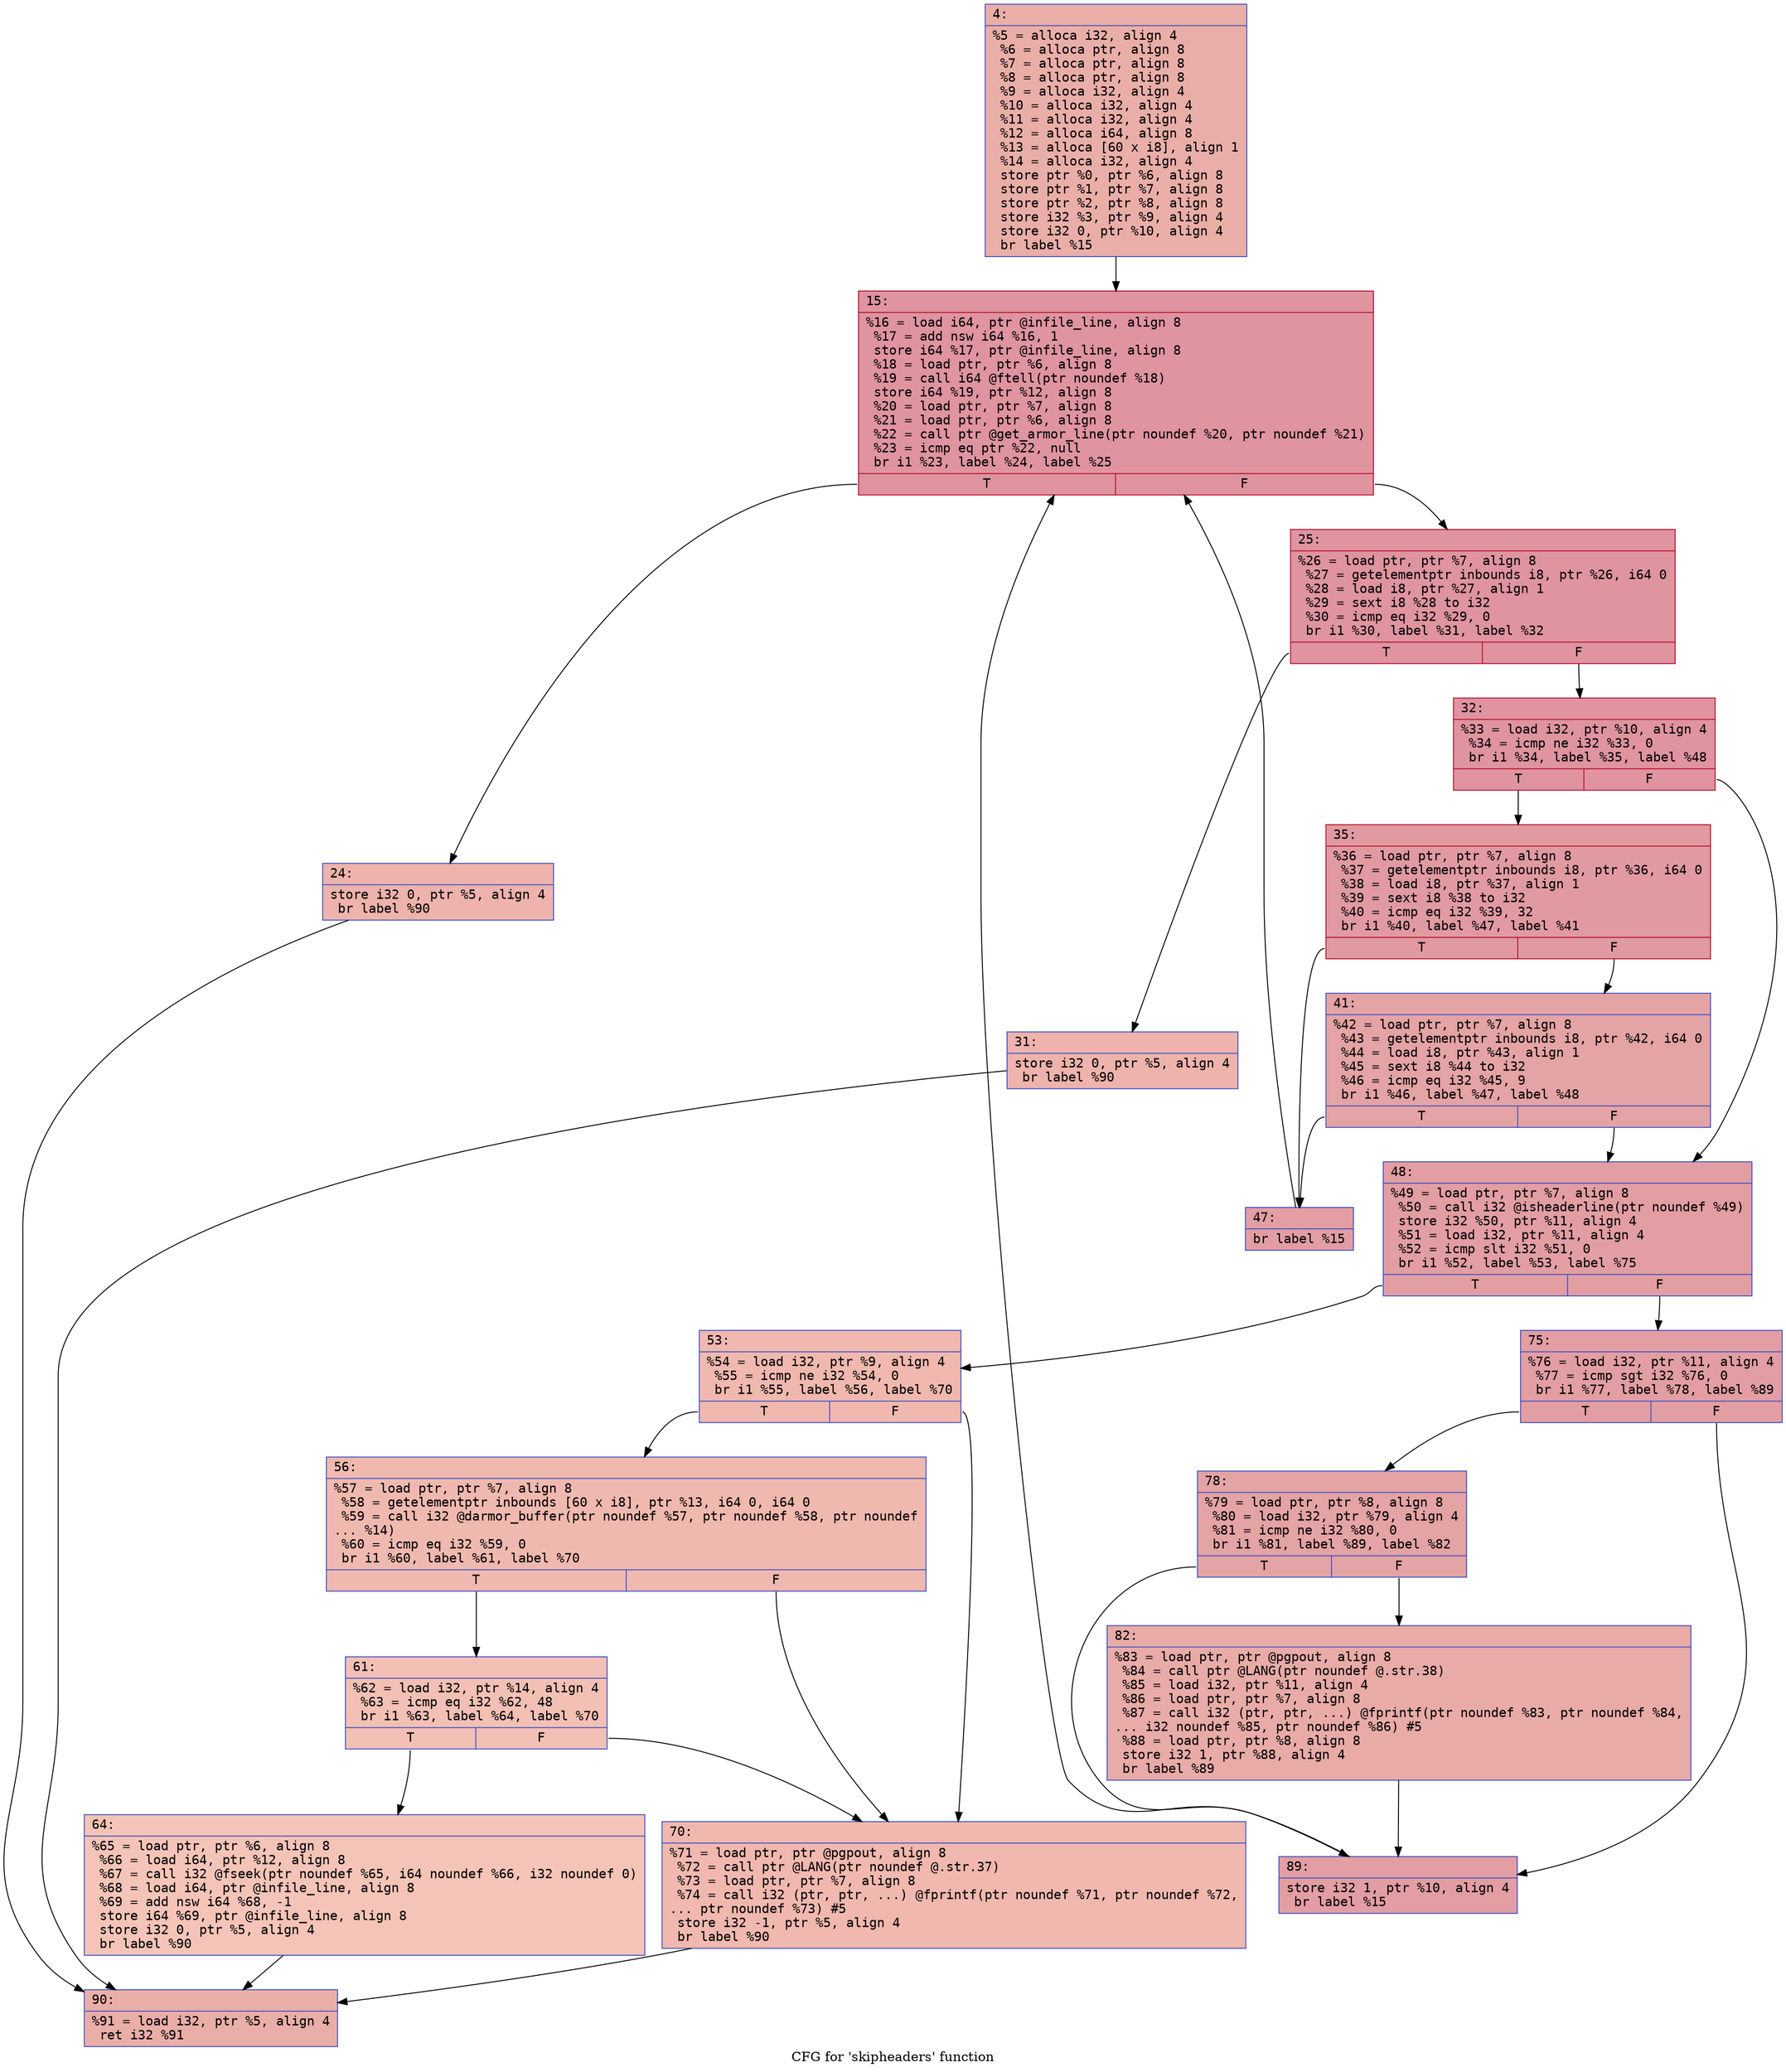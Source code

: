 digraph "CFG for 'skipheaders' function" {
	label="CFG for 'skipheaders' function";

	Node0x600001c13b60 [shape=record,color="#3d50c3ff", style=filled, fillcolor="#d0473d70" fontname="Courier",label="{4:\l|  %5 = alloca i32, align 4\l  %6 = alloca ptr, align 8\l  %7 = alloca ptr, align 8\l  %8 = alloca ptr, align 8\l  %9 = alloca i32, align 4\l  %10 = alloca i32, align 4\l  %11 = alloca i32, align 4\l  %12 = alloca i64, align 8\l  %13 = alloca [60 x i8], align 1\l  %14 = alloca i32, align 4\l  store ptr %0, ptr %6, align 8\l  store ptr %1, ptr %7, align 8\l  store ptr %2, ptr %8, align 8\l  store i32 %3, ptr %9, align 4\l  store i32 0, ptr %10, align 4\l  br label %15\l}"];
	Node0x600001c13b60 -> Node0x600001c13c00[tooltip="4 -> 15\nProbability 100.00%" ];
	Node0x600001c13c00 [shape=record,color="#b70d28ff", style=filled, fillcolor="#b70d2870" fontname="Courier",label="{15:\l|  %16 = load i64, ptr @infile_line, align 8\l  %17 = add nsw i64 %16, 1\l  store i64 %17, ptr @infile_line, align 8\l  %18 = load ptr, ptr %6, align 8\l  %19 = call i64 @ftell(ptr noundef %18)\l  store i64 %19, ptr %12, align 8\l  %20 = load ptr, ptr %7, align 8\l  %21 = load ptr, ptr %6, align 8\l  %22 = call ptr @get_armor_line(ptr noundef %20, ptr noundef %21)\l  %23 = icmp eq ptr %22, null\l  br i1 %23, label %24, label %25\l|{<s0>T|<s1>F}}"];
	Node0x600001c13c00:s0 -> Node0x600001c13c50[tooltip="15 -> 24\nProbability 3.12%" ];
	Node0x600001c13c00:s1 -> Node0x600001c13ca0[tooltip="15 -> 25\nProbability 96.88%" ];
	Node0x600001c13c50 [shape=record,color="#3d50c3ff", style=filled, fillcolor="#d6524470" fontname="Courier",label="{24:\l|  store i32 0, ptr %5, align 4\l  br label %90\l}"];
	Node0x600001c13c50 -> Node0x600001c0c1e0[tooltip="24 -> 90\nProbability 100.00%" ];
	Node0x600001c13ca0 [shape=record,color="#b70d28ff", style=filled, fillcolor="#b70d2870" fontname="Courier",label="{25:\l|  %26 = load ptr, ptr %7, align 8\l  %27 = getelementptr inbounds i8, ptr %26, i64 0\l  %28 = load i8, ptr %27, align 1\l  %29 = sext i8 %28 to i32\l  %30 = icmp eq i32 %29, 0\l  br i1 %30, label %31, label %32\l|{<s0>T|<s1>F}}"];
	Node0x600001c13ca0:s0 -> Node0x600001c13cf0[tooltip="25 -> 31\nProbability 3.12%" ];
	Node0x600001c13ca0:s1 -> Node0x600001c13d40[tooltip="25 -> 32\nProbability 96.88%" ];
	Node0x600001c13cf0 [shape=record,color="#3d50c3ff", style=filled, fillcolor="#d6524470" fontname="Courier",label="{31:\l|  store i32 0, ptr %5, align 4\l  br label %90\l}"];
	Node0x600001c13cf0 -> Node0x600001c0c1e0[tooltip="31 -> 90\nProbability 100.00%" ];
	Node0x600001c13d40 [shape=record,color="#b70d28ff", style=filled, fillcolor="#b70d2870" fontname="Courier",label="{32:\l|  %33 = load i32, ptr %10, align 4\l  %34 = icmp ne i32 %33, 0\l  br i1 %34, label %35, label %48\l|{<s0>T|<s1>F}}"];
	Node0x600001c13d40:s0 -> Node0x600001c13d90[tooltip="32 -> 35\nProbability 62.50%" ];
	Node0x600001c13d40:s1 -> Node0x600001c13e80[tooltip="32 -> 48\nProbability 37.50%" ];
	Node0x600001c13d90 [shape=record,color="#b70d28ff", style=filled, fillcolor="#bb1b2c70" fontname="Courier",label="{35:\l|  %36 = load ptr, ptr %7, align 8\l  %37 = getelementptr inbounds i8, ptr %36, i64 0\l  %38 = load i8, ptr %37, align 1\l  %39 = sext i8 %38 to i32\l  %40 = icmp eq i32 %39, 32\l  br i1 %40, label %47, label %41\l|{<s0>T|<s1>F}}"];
	Node0x600001c13d90:s0 -> Node0x600001c13e30[tooltip="35 -> 47\nProbability 50.00%" ];
	Node0x600001c13d90:s1 -> Node0x600001c13de0[tooltip="35 -> 41\nProbability 50.00%" ];
	Node0x600001c13de0 [shape=record,color="#3d50c3ff", style=filled, fillcolor="#c32e3170" fontname="Courier",label="{41:\l|  %42 = load ptr, ptr %7, align 8\l  %43 = getelementptr inbounds i8, ptr %42, i64 0\l  %44 = load i8, ptr %43, align 1\l  %45 = sext i8 %44 to i32\l  %46 = icmp eq i32 %45, 9\l  br i1 %46, label %47, label %48\l|{<s0>T|<s1>F}}"];
	Node0x600001c13de0:s0 -> Node0x600001c13e30[tooltip="41 -> 47\nProbability 50.00%" ];
	Node0x600001c13de0:s1 -> Node0x600001c13e80[tooltip="41 -> 48\nProbability 50.00%" ];
	Node0x600001c13e30 [shape=record,color="#3d50c3ff", style=filled, fillcolor="#be242e70" fontname="Courier",label="{47:\l|  br label %15\l}"];
	Node0x600001c13e30 -> Node0x600001c13c00[tooltip="47 -> 15\nProbability 100.00%" ];
	Node0x600001c13e80 [shape=record,color="#3d50c3ff", style=filled, fillcolor="#be242e70" fontname="Courier",label="{48:\l|  %49 = load ptr, ptr %7, align 8\l  %50 = call i32 @isheaderline(ptr noundef %49)\l  store i32 %50, ptr %11, align 4\l  %51 = load i32, ptr %11, align 4\l  %52 = icmp slt i32 %51, 0\l  br i1 %52, label %53, label %75\l|{<s0>T|<s1>F}}"];
	Node0x600001c13e80:s0 -> Node0x600001c13ed0[tooltip="48 -> 53\nProbability 3.12%" ];
	Node0x600001c13e80:s1 -> Node0x600001c0c0a0[tooltip="48 -> 75\nProbability 96.88%" ];
	Node0x600001c13ed0 [shape=record,color="#3d50c3ff", style=filled, fillcolor="#dc5d4a70" fontname="Courier",label="{53:\l|  %54 = load i32, ptr %9, align 4\l  %55 = icmp ne i32 %54, 0\l  br i1 %55, label %56, label %70\l|{<s0>T|<s1>F}}"];
	Node0x600001c13ed0:s0 -> Node0x600001c13f20[tooltip="53 -> 56\nProbability 62.50%" ];
	Node0x600001c13ed0:s1 -> Node0x600001c0c050[tooltip="53 -> 70\nProbability 37.50%" ];
	Node0x600001c13f20 [shape=record,color="#3d50c3ff", style=filled, fillcolor="#de614d70" fontname="Courier",label="{56:\l|  %57 = load ptr, ptr %7, align 8\l  %58 = getelementptr inbounds [60 x i8], ptr %13, i64 0, i64 0\l  %59 = call i32 @darmor_buffer(ptr noundef %57, ptr noundef %58, ptr noundef\l... %14)\l  %60 = icmp eq i32 %59, 0\l  br i1 %60, label %61, label %70\l|{<s0>T|<s1>F}}"];
	Node0x600001c13f20:s0 -> Node0x600001c13f70[tooltip="56 -> 61\nProbability 37.50%" ];
	Node0x600001c13f20:s1 -> Node0x600001c0c050[tooltip="56 -> 70\nProbability 62.50%" ];
	Node0x600001c13f70 [shape=record,color="#3d50c3ff", style=filled, fillcolor="#e5705870" fontname="Courier",label="{61:\l|  %62 = load i32, ptr %14, align 4\l  %63 = icmp eq i32 %62, 48\l  br i1 %63, label %64, label %70\l|{<s0>T|<s1>F}}"];
	Node0x600001c13f70:s0 -> Node0x600001c0c000[tooltip="61 -> 64\nProbability 50.00%" ];
	Node0x600001c13f70:s1 -> Node0x600001c0c050[tooltip="61 -> 70\nProbability 50.00%" ];
	Node0x600001c0c000 [shape=record,color="#3d50c3ff", style=filled, fillcolor="#e97a5f70" fontname="Courier",label="{64:\l|  %65 = load ptr, ptr %6, align 8\l  %66 = load i64, ptr %12, align 8\l  %67 = call i32 @fseek(ptr noundef %65, i64 noundef %66, i32 noundef 0)\l  %68 = load i64, ptr @infile_line, align 8\l  %69 = add nsw i64 %68, -1\l  store i64 %69, ptr @infile_line, align 8\l  store i32 0, ptr %5, align 4\l  br label %90\l}"];
	Node0x600001c0c000 -> Node0x600001c0c1e0[tooltip="64 -> 90\nProbability 100.00%" ];
	Node0x600001c0c050 [shape=record,color="#3d50c3ff", style=filled, fillcolor="#dc5d4a70" fontname="Courier",label="{70:\l|  %71 = load ptr, ptr @pgpout, align 8\l  %72 = call ptr @LANG(ptr noundef @.str.37)\l  %73 = load ptr, ptr %7, align 8\l  %74 = call i32 (ptr, ptr, ...) @fprintf(ptr noundef %71, ptr noundef %72,\l... ptr noundef %73) #5\l  store i32 -1, ptr %5, align 4\l  br label %90\l}"];
	Node0x600001c0c050 -> Node0x600001c0c1e0[tooltip="70 -> 90\nProbability 100.00%" ];
	Node0x600001c0c0a0 [shape=record,color="#3d50c3ff", style=filled, fillcolor="#be242e70" fontname="Courier",label="{75:\l|  %76 = load i32, ptr %11, align 4\l  %77 = icmp sgt i32 %76, 0\l  br i1 %77, label %78, label %89\l|{<s0>T|<s1>F}}"];
	Node0x600001c0c0a0:s0 -> Node0x600001c0c0f0[tooltip="75 -> 78\nProbability 62.50%" ];
	Node0x600001c0c0a0:s1 -> Node0x600001c0c190[tooltip="75 -> 89\nProbability 37.50%" ];
	Node0x600001c0c0f0 [shape=record,color="#3d50c3ff", style=filled, fillcolor="#c32e3170" fontname="Courier",label="{78:\l|  %79 = load ptr, ptr %8, align 8\l  %80 = load i32, ptr %79, align 4\l  %81 = icmp ne i32 %80, 0\l  br i1 %81, label %89, label %82\l|{<s0>T|<s1>F}}"];
	Node0x600001c0c0f0:s0 -> Node0x600001c0c190[tooltip="78 -> 89\nProbability 62.50%" ];
	Node0x600001c0c0f0:s1 -> Node0x600001c0c140[tooltip="78 -> 82\nProbability 37.50%" ];
	Node0x600001c0c140 [shape=record,color="#3d50c3ff", style=filled, fillcolor="#cc403a70" fontname="Courier",label="{82:\l|  %83 = load ptr, ptr @pgpout, align 8\l  %84 = call ptr @LANG(ptr noundef @.str.38)\l  %85 = load i32, ptr %11, align 4\l  %86 = load ptr, ptr %7, align 8\l  %87 = call i32 (ptr, ptr, ...) @fprintf(ptr noundef %83, ptr noundef %84,\l... i32 noundef %85, ptr noundef %86) #5\l  %88 = load ptr, ptr %8, align 8\l  store i32 1, ptr %88, align 4\l  br label %89\l}"];
	Node0x600001c0c140 -> Node0x600001c0c190[tooltip="82 -> 89\nProbability 100.00%" ];
	Node0x600001c0c190 [shape=record,color="#3d50c3ff", style=filled, fillcolor="#be242e70" fontname="Courier",label="{89:\l|  store i32 1, ptr %10, align 4\l  br label %15\l}"];
	Node0x600001c0c190 -> Node0x600001c13c00[tooltip="89 -> 15\nProbability 100.00%" ];
	Node0x600001c0c1e0 [shape=record,color="#3d50c3ff", style=filled, fillcolor="#d0473d70" fontname="Courier",label="{90:\l|  %91 = load i32, ptr %5, align 4\l  ret i32 %91\l}"];
}

